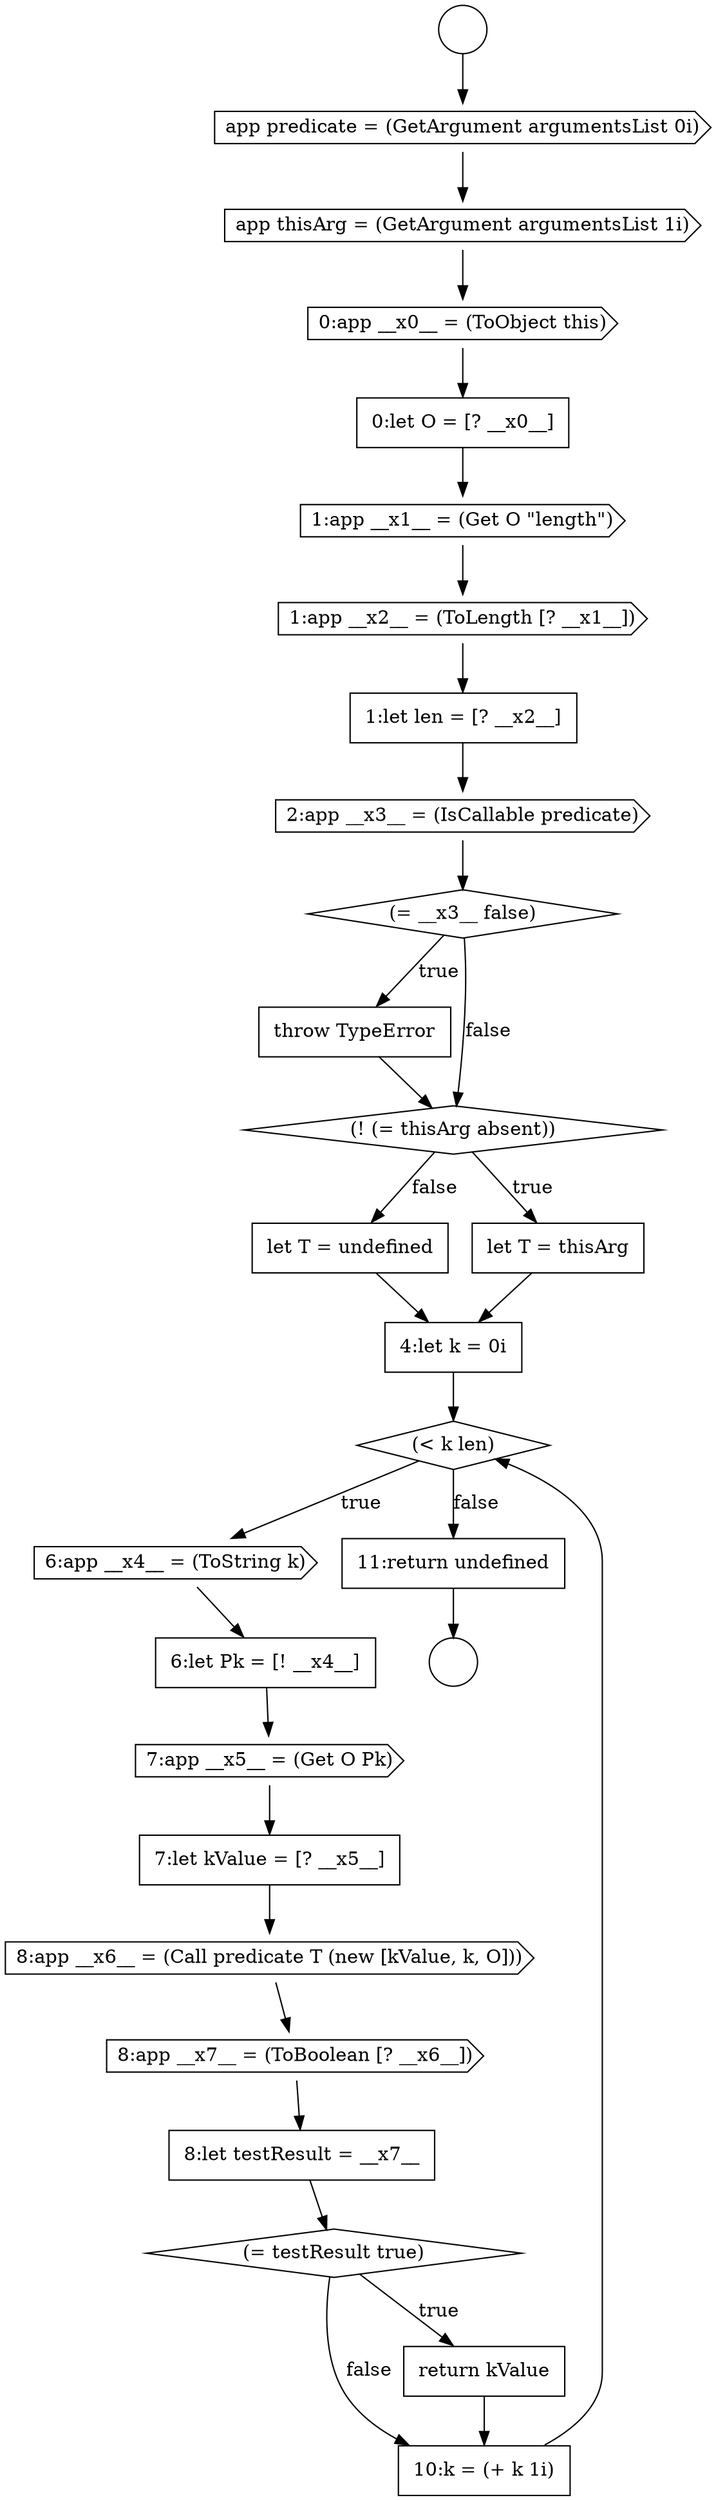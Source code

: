 digraph {
  node13942 [shape=none, margin=0, label=<<font color="black">
    <table border="0" cellborder="1" cellspacing="0" cellpadding="10">
      <tr><td align="left">let T = undefined</td></tr>
    </table>
  </font>> color="black" fillcolor="white" style=filled]
  node13938 [shape=diamond, label=<<font color="black">(= __x3__ false)</font>> color="black" fillcolor="white" style=filled]
  node13936 [shape=none, margin=0, label=<<font color="black">
    <table border="0" cellborder="1" cellspacing="0" cellpadding="10">
      <tr><td align="left">1:let len = [? __x2__]</td></tr>
    </table>
  </font>> color="black" fillcolor="white" style=filled]
  node13949 [shape=cds, label=<<font color="black">8:app __x6__ = (Call predicate T (new [kValue, k, O]))</font>> color="black" fillcolor="white" style=filled]
  node13928 [shape=circle label=" " color="black" fillcolor="white" style=filled]
  node13943 [shape=none, margin=0, label=<<font color="black">
    <table border="0" cellborder="1" cellspacing="0" cellpadding="10">
      <tr><td align="left">4:let k = 0i</td></tr>
    </table>
  </font>> color="black" fillcolor="white" style=filled]
  node13932 [shape=cds, label=<<font color="black">0:app __x0__ = (ToObject this)</font>> color="black" fillcolor="white" style=filled]
  node13947 [shape=cds, label=<<font color="black">7:app __x5__ = (Get O Pk)</font>> color="black" fillcolor="white" style=filled]
  node13945 [shape=cds, label=<<font color="black">6:app __x4__ = (ToString k)</font>> color="black" fillcolor="white" style=filled]
  node13944 [shape=diamond, label=<<font color="black">(&lt; k len)</font>> color="black" fillcolor="white" style=filled]
  node13951 [shape=none, margin=0, label=<<font color="black">
    <table border="0" cellborder="1" cellspacing="0" cellpadding="10">
      <tr><td align="left">8:let testResult = __x7__</td></tr>
    </table>
  </font>> color="black" fillcolor="white" style=filled]
  node13934 [shape=cds, label=<<font color="black">1:app __x1__ = (Get O &quot;length&quot;)</font>> color="black" fillcolor="white" style=filled]
  node13929 [shape=circle label=" " color="black" fillcolor="white" style=filled]
  node13954 [shape=none, margin=0, label=<<font color="black">
    <table border="0" cellborder="1" cellspacing="0" cellpadding="10">
      <tr><td align="left">10:k = (+ k 1i)</td></tr>
    </table>
  </font>> color="black" fillcolor="white" style=filled]
  node13941 [shape=none, margin=0, label=<<font color="black">
    <table border="0" cellborder="1" cellspacing="0" cellpadding="10">
      <tr><td align="left">let T = thisArg</td></tr>
    </table>
  </font>> color="black" fillcolor="white" style=filled]
  node13937 [shape=cds, label=<<font color="black">2:app __x3__ = (IsCallable predicate)</font>> color="black" fillcolor="white" style=filled]
  node13950 [shape=cds, label=<<font color="black">8:app __x7__ = (ToBoolean [? __x6__])</font>> color="black" fillcolor="white" style=filled]
  node13955 [shape=none, margin=0, label=<<font color="black">
    <table border="0" cellborder="1" cellspacing="0" cellpadding="10">
      <tr><td align="left">11:return undefined</td></tr>
    </table>
  </font>> color="black" fillcolor="white" style=filled]
  node13933 [shape=none, margin=0, label=<<font color="black">
    <table border="0" cellborder="1" cellspacing="0" cellpadding="10">
      <tr><td align="left">0:let O = [? __x0__]</td></tr>
    </table>
  </font>> color="black" fillcolor="white" style=filled]
  node13946 [shape=none, margin=0, label=<<font color="black">
    <table border="0" cellborder="1" cellspacing="0" cellpadding="10">
      <tr><td align="left">6:let Pk = [! __x4__]</td></tr>
    </table>
  </font>> color="black" fillcolor="white" style=filled]
  node13939 [shape=none, margin=0, label=<<font color="black">
    <table border="0" cellborder="1" cellspacing="0" cellpadding="10">
      <tr><td align="left">throw TypeError</td></tr>
    </table>
  </font>> color="black" fillcolor="white" style=filled]
  node13952 [shape=diamond, label=<<font color="black">(= testResult true)</font>> color="black" fillcolor="white" style=filled]
  node13953 [shape=none, margin=0, label=<<font color="black">
    <table border="0" cellborder="1" cellspacing="0" cellpadding="10">
      <tr><td align="left">return kValue</td></tr>
    </table>
  </font>> color="black" fillcolor="white" style=filled]
  node13935 [shape=cds, label=<<font color="black">1:app __x2__ = (ToLength [? __x1__])</font>> color="black" fillcolor="white" style=filled]
  node13930 [shape=cds, label=<<font color="black">app predicate = (GetArgument argumentsList 0i)</font>> color="black" fillcolor="white" style=filled]
  node13940 [shape=diamond, label=<<font color="black">(! (= thisArg absent))</font>> color="black" fillcolor="white" style=filled]
  node13948 [shape=none, margin=0, label=<<font color="black">
    <table border="0" cellborder="1" cellspacing="0" cellpadding="10">
      <tr><td align="left">7:let kValue = [? __x5__]</td></tr>
    </table>
  </font>> color="black" fillcolor="white" style=filled]
  node13931 [shape=cds, label=<<font color="black">app thisArg = (GetArgument argumentsList 1i)</font>> color="black" fillcolor="white" style=filled]
  node13943 -> node13944 [ color="black"]
  node13951 -> node13952 [ color="black"]
  node13942 -> node13943 [ color="black"]
  node13955 -> node13929 [ color="black"]
  node13934 -> node13935 [ color="black"]
  node13931 -> node13932 [ color="black"]
  node13939 -> node13940 [ color="black"]
  node13935 -> node13936 [ color="black"]
  node13945 -> node13946 [ color="black"]
  node13950 -> node13951 [ color="black"]
  node13940 -> node13941 [label=<<font color="black">true</font>> color="black"]
  node13940 -> node13942 [label=<<font color="black">false</font>> color="black"]
  node13947 -> node13948 [ color="black"]
  node13932 -> node13933 [ color="black"]
  node13937 -> node13938 [ color="black"]
  node13952 -> node13953 [label=<<font color="black">true</font>> color="black"]
  node13952 -> node13954 [label=<<font color="black">false</font>> color="black"]
  node13938 -> node13939 [label=<<font color="black">true</font>> color="black"]
  node13938 -> node13940 [label=<<font color="black">false</font>> color="black"]
  node13936 -> node13937 [ color="black"]
  node13944 -> node13945 [label=<<font color="black">true</font>> color="black"]
  node13944 -> node13955 [label=<<font color="black">false</font>> color="black"]
  node13930 -> node13931 [ color="black"]
  node13949 -> node13950 [ color="black"]
  node13948 -> node13949 [ color="black"]
  node13928 -> node13930 [ color="black"]
  node13946 -> node13947 [ color="black"]
  node13941 -> node13943 [ color="black"]
  node13954 -> node13944 [ color="black"]
  node13953 -> node13954 [ color="black"]
  node13933 -> node13934 [ color="black"]
}
